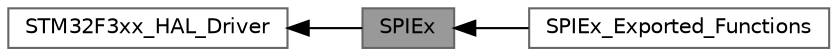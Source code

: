 digraph "SPIEx"
{
 // LATEX_PDF_SIZE
  bgcolor="transparent";
  edge [fontname=Helvetica,fontsize=10,labelfontname=Helvetica,labelfontsize=10];
  node [fontname=Helvetica,fontsize=10,shape=box,height=0.2,width=0.4];
  rankdir=LR;
  Node1 [id="Node000001",label="SPIEx",height=0.2,width=0.4,color="gray40", fillcolor="grey60", style="filled", fontcolor="black",tooltip="SPI Extended HAL module driver."];
  Node3 [id="Node000003",label="SPIEx_Exported_Functions",height=0.2,width=0.4,color="grey40", fillcolor="white", style="filled",URL="$group___s_p_i_ex___exported___functions.html",tooltip=" "];
  Node2 [id="Node000002",label="STM32F3xx_HAL_Driver",height=0.2,width=0.4,color="grey40", fillcolor="white", style="filled",URL="$group___s_t_m32_f3xx___h_a_l___driver.html",tooltip=" "];
  Node2->Node1 [shape=plaintext, dir="back", style="solid"];
  Node1->Node3 [shape=plaintext, dir="back", style="solid"];
}
